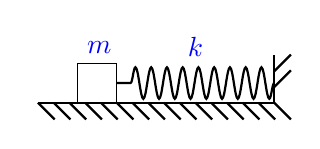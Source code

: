 \usetikzlibrary{%
    decorations.pathreplacing,%
    decorations.pathmorphing,arrows
}
\begin{tikzpicture}[ media/.style={font={\footnotesize\sffamily}},
    wave/.style={
        decorate,decoration={snake,post length=1.4mm,amplitude=2mm,
        segment length=2mm},thick},
    interface/.style={
        postaction={draw,decorate,decoration={border,angle=-45,
                    amplitude=0.3cm,segment length=2mm}}}]
\draw[thick,interface](0,0)--(3,0)--(3,0.6);
\draw[wave](3,0.25)--(1,0.25) node[above=6pt,midway,blue]{$k$};
\draw  (1,0) rectangle (0.5,0.5) node[above right,blue]{$m$};

\end{tikzpicture}